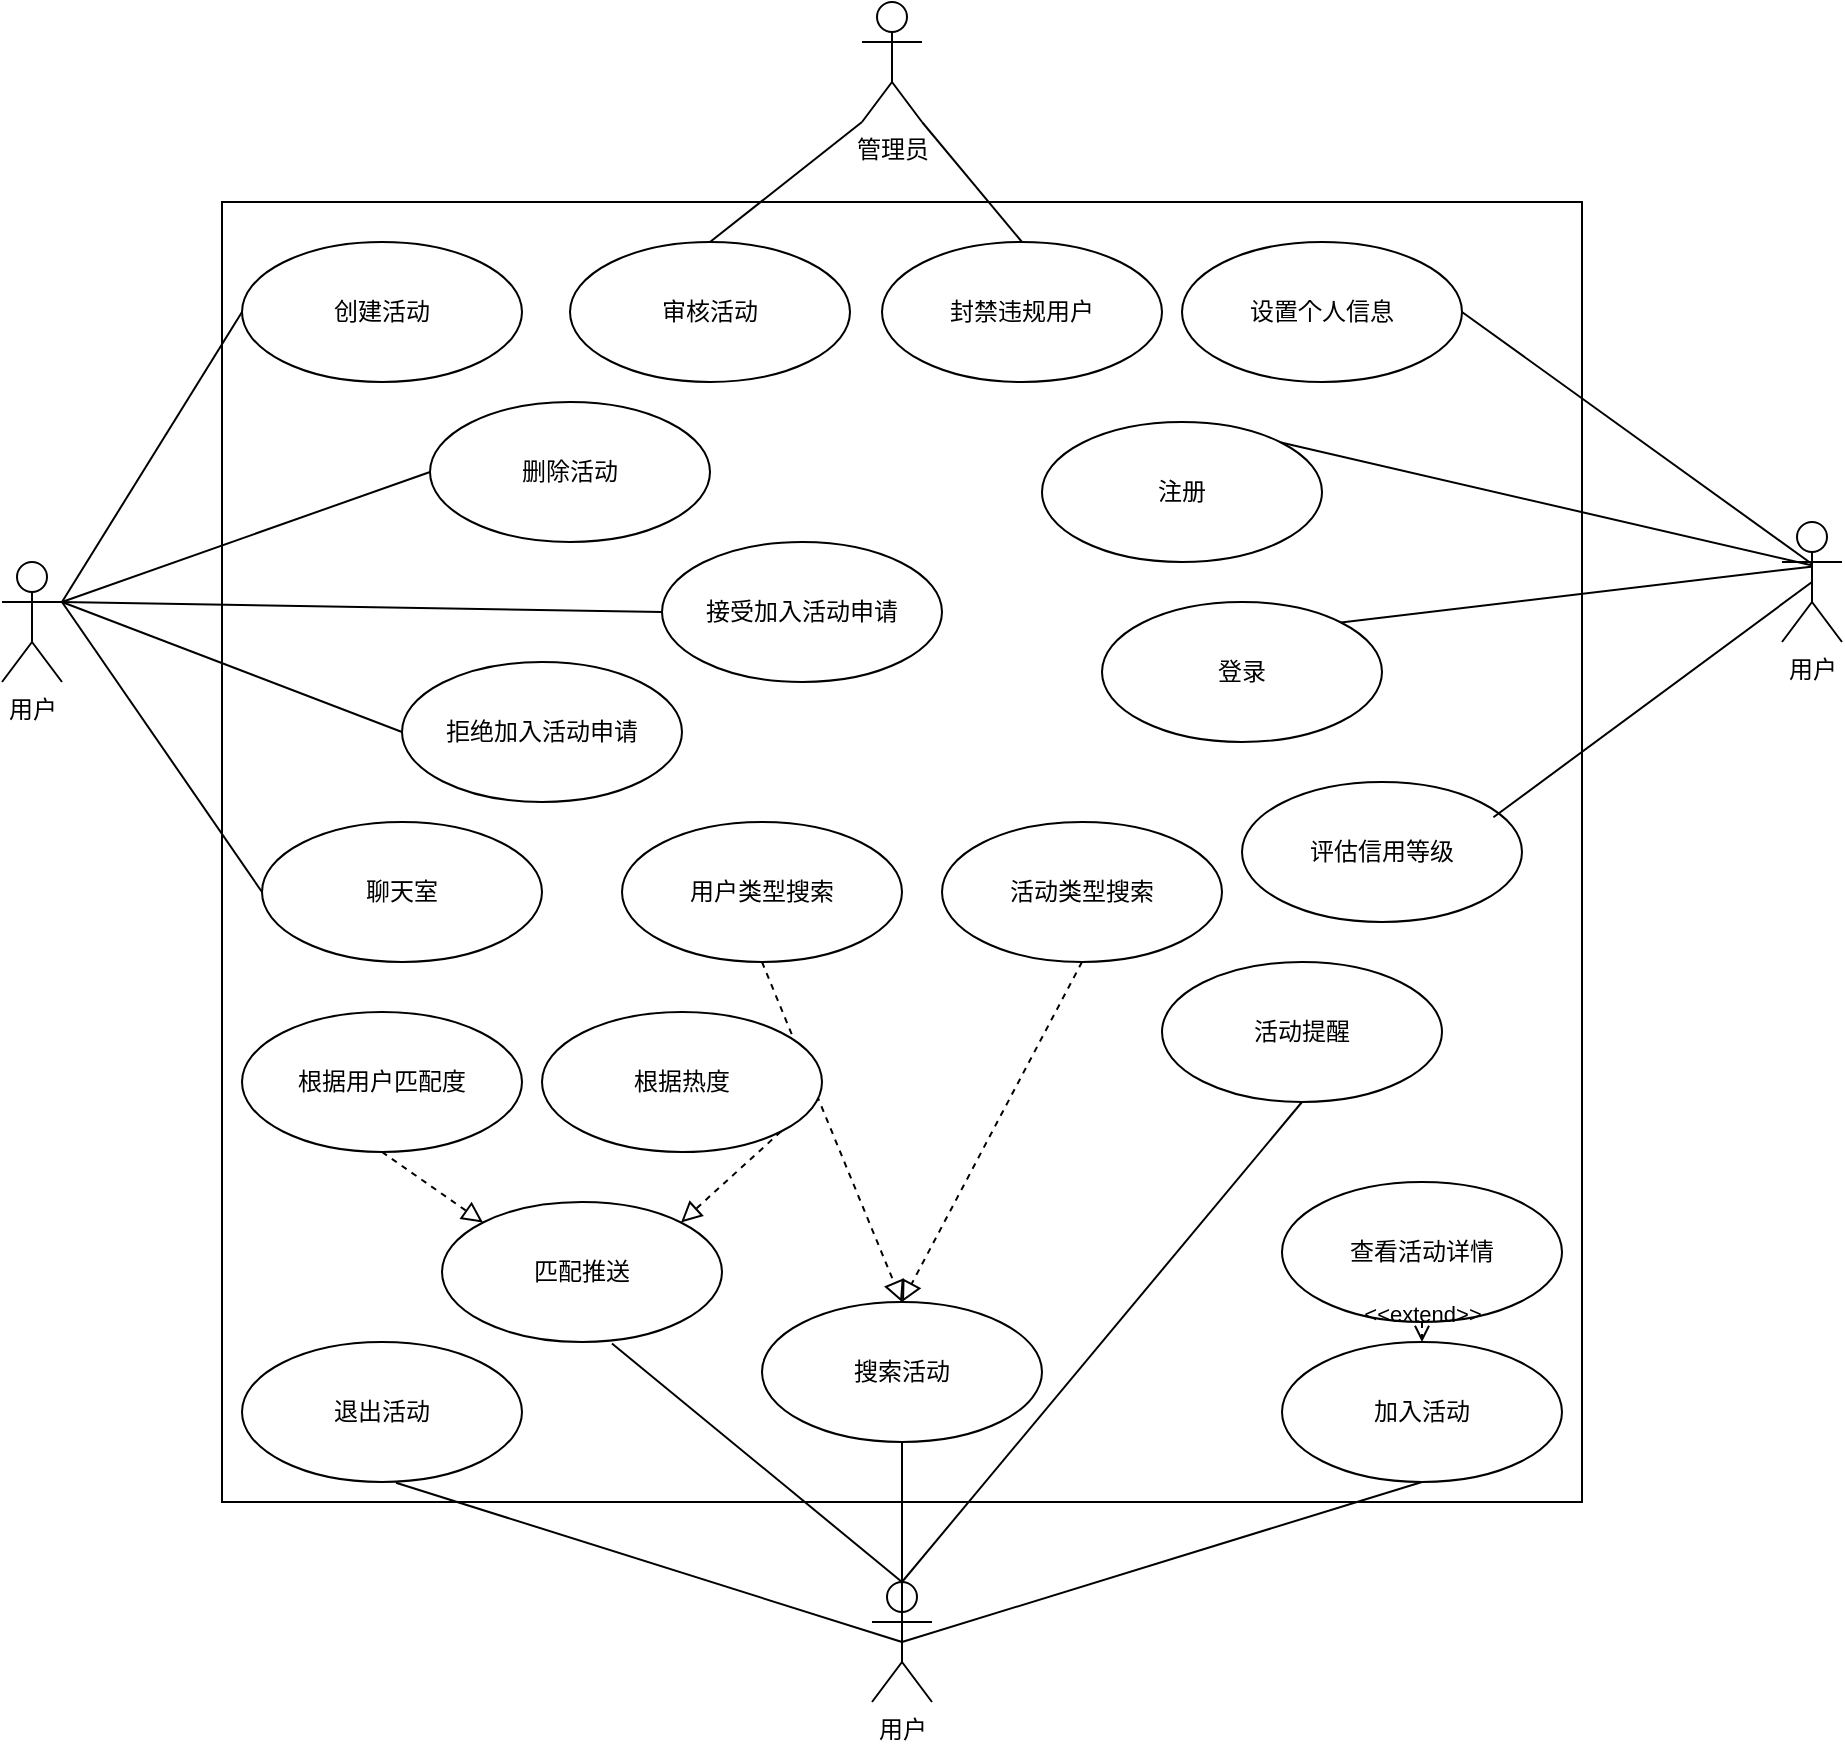 <mxfile version="26.1.1">
  <diagram name="第 1 页" id="dIg31AuSRGhhQoN508RZ">
    <mxGraphModel dx="1213" dy="768" grid="1" gridSize="10" guides="1" tooltips="1" connect="1" arrows="1" fold="1" page="1" pageScale="1" pageWidth="827" pageHeight="1169" math="0" shadow="0">
      <root>
        <mxCell id="0" />
        <mxCell id="1" parent="0" />
        <mxCell id="SAo0T7gmhGIYfKUNf4ec-3" value="" style="html=1;whiteSpace=wrap;" parent="1" vertex="1">
          <mxGeometry x="170" y="110" width="680" height="650" as="geometry" />
        </mxCell>
        <mxCell id="SAo0T7gmhGIYfKUNf4ec-5" value="用户" style="shape=umlActor;verticalLabelPosition=bottom;verticalAlign=top;html=1;" parent="1" vertex="1">
          <mxGeometry x="950" y="270" width="30" height="60" as="geometry" />
        </mxCell>
        <mxCell id="SAo0T7gmhGIYfKUNf4ec-6" value="登录" style="ellipse;whiteSpace=wrap;html=1;" parent="1" vertex="1">
          <mxGeometry x="610" y="310" width="140" height="70" as="geometry" />
        </mxCell>
        <mxCell id="SAo0T7gmhGIYfKUNf4ec-7" value="加入活动" style="ellipse;whiteSpace=wrap;html=1;" parent="1" vertex="1">
          <mxGeometry x="700" y="680" width="140" height="70" as="geometry" />
        </mxCell>
        <mxCell id="SAo0T7gmhGIYfKUNf4ec-8" value="创建活动" style="ellipse;whiteSpace=wrap;html=1;" parent="1" vertex="1">
          <mxGeometry x="180" y="130" width="140" height="70" as="geometry" />
        </mxCell>
        <mxCell id="SAo0T7gmhGIYfKUNf4ec-9" value="评估信用等级" style="ellipse;whiteSpace=wrap;html=1;" parent="1" vertex="1">
          <mxGeometry x="680" y="400" width="140" height="70" as="geometry" />
        </mxCell>
        <mxCell id="6mHeDIkiS--_ZNNADFWJ-5" value="聊天室" style="ellipse;whiteSpace=wrap;html=1;" parent="1" vertex="1">
          <mxGeometry x="190" y="420" width="140" height="70" as="geometry" />
        </mxCell>
        <mxCell id="6mHeDIkiS--_ZNNADFWJ-6" value="根据用户匹配度" style="ellipse;whiteSpace=wrap;html=1;" parent="1" vertex="1">
          <mxGeometry x="180" y="515" width="140" height="70" as="geometry" />
        </mxCell>
        <mxCell id="6mHeDIkiS--_ZNNADFWJ-7" value="活动类型搜索" style="ellipse;whiteSpace=wrap;html=1;" parent="1" vertex="1">
          <mxGeometry x="530" y="420" width="140" height="70" as="geometry" />
        </mxCell>
        <mxCell id="6mHeDIkiS--_ZNNADFWJ-8" value="匹配推送" style="ellipse;whiteSpace=wrap;html=1;" parent="1" vertex="1">
          <mxGeometry x="280" y="610" width="140" height="70" as="geometry" />
        </mxCell>
        <mxCell id="6mHeDIkiS--_ZNNADFWJ-9" value="活动提醒" style="ellipse;whiteSpace=wrap;html=1;" parent="1" vertex="1">
          <mxGeometry x="640" y="490" width="140" height="70" as="geometry" />
        </mxCell>
        <mxCell id="6mHeDIkiS--_ZNNADFWJ-17" value="用户类型搜索" style="ellipse;whiteSpace=wrap;html=1;" parent="1" vertex="1">
          <mxGeometry x="370" y="420" width="140" height="70" as="geometry" />
        </mxCell>
        <mxCell id="6mHeDIkiS--_ZNNADFWJ-18" value="注册" style="ellipse;whiteSpace=wrap;html=1;" parent="1" vertex="1">
          <mxGeometry x="580" y="220" width="140" height="70" as="geometry" />
        </mxCell>
        <mxCell id="6mHeDIkiS--_ZNNADFWJ-19" value="设置个人信息" style="ellipse;whiteSpace=wrap;html=1;" parent="1" vertex="1">
          <mxGeometry x="650" y="130" width="140" height="70" as="geometry" />
        </mxCell>
        <mxCell id="6mHeDIkiS--_ZNNADFWJ-21" value="用户" style="shape=umlActor;verticalLabelPosition=bottom;verticalAlign=top;html=1;" parent="1" vertex="1">
          <mxGeometry x="495" y="800" width="30" height="60" as="geometry" />
        </mxCell>
        <mxCell id="6mHeDIkiS--_ZNNADFWJ-27" value="" style="endArrow=none;html=1;rounded=0;entryX=0.486;entryY=0.372;entryDx=0;entryDy=0;entryPerimeter=0;exitX=1;exitY=0;exitDx=0;exitDy=0;" parent="1" source="SAo0T7gmhGIYfKUNf4ec-6" target="SAo0T7gmhGIYfKUNf4ec-5" edge="1">
          <mxGeometry width="50" height="50" relative="1" as="geometry">
            <mxPoint x="590" y="400" as="sourcePoint" />
            <mxPoint x="640" y="350" as="targetPoint" />
          </mxGeometry>
        </mxCell>
        <mxCell id="6mHeDIkiS--_ZNNADFWJ-28" value="" style="endArrow=none;html=1;rounded=0;exitX=1;exitY=0;exitDx=0;exitDy=0;entryX=0.506;entryY=0.362;entryDx=0;entryDy=0;entryPerimeter=0;" parent="1" source="6mHeDIkiS--_ZNNADFWJ-18" target="SAo0T7gmhGIYfKUNf4ec-5" edge="1">
          <mxGeometry width="50" height="50" relative="1" as="geometry">
            <mxPoint x="430" y="130" as="sourcePoint" />
            <mxPoint x="480" y="80" as="targetPoint" />
          </mxGeometry>
        </mxCell>
        <mxCell id="6mHeDIkiS--_ZNNADFWJ-31" value="搜索活动" style="ellipse;whiteSpace=wrap;html=1;" parent="1" vertex="1">
          <mxGeometry x="440" y="660" width="140" height="70" as="geometry" />
        </mxCell>
        <mxCell id="6mHeDIkiS--_ZNNADFWJ-46" value="" style="endArrow=none;html=1;rounded=0;entryX=0;entryY=0.5;entryDx=0;entryDy=0;exitX=1;exitY=0.333;exitDx=0;exitDy=0;exitPerimeter=0;" parent="1" source="6mHeDIkiS--_ZNNADFWJ-44" target="SAo0T7gmhGIYfKUNf4ec-8" edge="1">
          <mxGeometry width="50" height="50" relative="1" as="geometry">
            <mxPoint x="120" y="360" as="sourcePoint" />
            <mxPoint x="170" y="310" as="targetPoint" />
          </mxGeometry>
        </mxCell>
        <mxCell id="6mHeDIkiS--_ZNNADFWJ-48" value="退出活动" style="ellipse;whiteSpace=wrap;html=1;" parent="1" vertex="1">
          <mxGeometry x="180" y="680" width="140" height="70" as="geometry" />
        </mxCell>
        <mxCell id="6mHeDIkiS--_ZNNADFWJ-49" value="接受加入活动申请" style="ellipse;whiteSpace=wrap;html=1;" parent="1" vertex="1">
          <mxGeometry x="390" y="280" width="140" height="70" as="geometry" />
        </mxCell>
        <mxCell id="6mHeDIkiS--_ZNNADFWJ-51" value="拒绝加入活动申请" style="ellipse;whiteSpace=wrap;html=1;" parent="1" vertex="1">
          <mxGeometry x="260" y="340" width="140" height="70" as="geometry" />
        </mxCell>
        <mxCell id="6mHeDIkiS--_ZNNADFWJ-52" value="" style="endArrow=none;html=1;rounded=0;exitX=1;exitY=0.333;exitDx=0;exitDy=0;exitPerimeter=0;entryX=0;entryY=0.5;entryDx=0;entryDy=0;" parent="1" source="6mHeDIkiS--_ZNNADFWJ-44" target="6mHeDIkiS--_ZNNADFWJ-49" edge="1">
          <mxGeometry width="50" height="50" relative="1" as="geometry">
            <mxPoint x="120" y="340" as="sourcePoint" />
            <mxPoint x="170" y="290" as="targetPoint" />
          </mxGeometry>
        </mxCell>
        <mxCell id="6mHeDIkiS--_ZNNADFWJ-53" value="" style="endArrow=none;html=1;rounded=0;entryX=0;entryY=0.5;entryDx=0;entryDy=0;exitX=1;exitY=0.333;exitDx=0;exitDy=0;exitPerimeter=0;" parent="1" source="6mHeDIkiS--_ZNNADFWJ-44" target="6mHeDIkiS--_ZNNADFWJ-51" edge="1">
          <mxGeometry width="50" height="50" relative="1" as="geometry">
            <mxPoint x="80" y="290" as="sourcePoint" />
            <mxPoint x="170" y="360" as="targetPoint" />
          </mxGeometry>
        </mxCell>
        <mxCell id="6mHeDIkiS--_ZNNADFWJ-44" value="用户" style="shape=umlActor;verticalLabelPosition=bottom;verticalAlign=top;html=1;" parent="1" vertex="1">
          <mxGeometry x="60" y="290" width="30" height="60" as="geometry" />
        </mxCell>
        <mxCell id="6mHeDIkiS--_ZNNADFWJ-60" value="" style="endArrow=none;html=1;rounded=0;entryX=1;entryY=0.333;entryDx=0;entryDy=0;entryPerimeter=0;exitX=0;exitY=0.5;exitDx=0;exitDy=0;" parent="1" source="6mHeDIkiS--_ZNNADFWJ-5" target="6mHeDIkiS--_ZNNADFWJ-44" edge="1">
          <mxGeometry width="50" height="50" relative="1" as="geometry">
            <mxPoint x="60" y="290" as="sourcePoint" />
            <mxPoint x="110" y="240" as="targetPoint" />
          </mxGeometry>
        </mxCell>
        <mxCell id="6mHeDIkiS--_ZNNADFWJ-63" value="" style="endArrow=none;html=1;rounded=0;entryX=0.5;entryY=1;entryDx=0;entryDy=0;exitX=0.5;exitY=0;exitDx=0;exitDy=0;exitPerimeter=0;" parent="1" source="6mHeDIkiS--_ZNNADFWJ-21" target="6mHeDIkiS--_ZNNADFWJ-9" edge="1">
          <mxGeometry width="50" height="50" relative="1" as="geometry">
            <mxPoint x="515" y="470" as="sourcePoint" />
            <mxPoint x="530" y="430" as="targetPoint" />
          </mxGeometry>
        </mxCell>
        <mxCell id="6mHeDIkiS--_ZNNADFWJ-64" value="" style="endArrow=none;html=1;rounded=0;entryX=0.5;entryY=1;entryDx=0;entryDy=0;exitX=0.5;exitY=0.5;exitDx=0;exitDy=0;exitPerimeter=0;" parent="1" source="6mHeDIkiS--_ZNNADFWJ-21" target="SAo0T7gmhGIYfKUNf4ec-7" edge="1">
          <mxGeometry width="50" height="50" relative="1" as="geometry">
            <mxPoint x="590" y="850" as="sourcePoint" />
            <mxPoint x="640" y="800" as="targetPoint" />
          </mxGeometry>
        </mxCell>
        <mxCell id="6mHeDIkiS--_ZNNADFWJ-65" value="" style="endArrow=none;html=1;rounded=0;entryX=0.5;entryY=0.5;entryDx=0;entryDy=0;entryPerimeter=0;exitX=0.55;exitY=1.005;exitDx=0;exitDy=0;exitPerimeter=0;" parent="1" source="6mHeDIkiS--_ZNNADFWJ-48" target="6mHeDIkiS--_ZNNADFWJ-21" edge="1">
          <mxGeometry width="50" height="50" relative="1" as="geometry">
            <mxPoint x="330" y="880" as="sourcePoint" />
            <mxPoint x="380" y="830" as="targetPoint" />
          </mxGeometry>
        </mxCell>
        <mxCell id="6mHeDIkiS--_ZNNADFWJ-66" value="" style="endArrow=none;html=1;rounded=0;entryX=0.5;entryY=0.5;entryDx=0;entryDy=0;entryPerimeter=0;exitX=0.5;exitY=1;exitDx=0;exitDy=0;" parent="1" source="6mHeDIkiS--_ZNNADFWJ-31" target="6mHeDIkiS--_ZNNADFWJ-21" edge="1">
          <mxGeometry width="50" height="50" relative="1" as="geometry">
            <mxPoint x="620" y="870" as="sourcePoint" />
            <mxPoint x="670" y="820" as="targetPoint" />
          </mxGeometry>
        </mxCell>
        <mxCell id="6mHeDIkiS--_ZNNADFWJ-67" value="" style="endArrow=none;html=1;rounded=0;exitX=0.898;exitY=0.252;exitDx=0;exitDy=0;exitPerimeter=0;entryX=0.5;entryY=0.5;entryDx=0;entryDy=0;entryPerimeter=0;" parent="1" source="SAo0T7gmhGIYfKUNf4ec-9" target="SAo0T7gmhGIYfKUNf4ec-5" edge="1">
          <mxGeometry width="50" height="50" relative="1" as="geometry">
            <mxPoint x="700" y="520" as="sourcePoint" />
            <mxPoint x="960" y="160" as="targetPoint" />
          </mxGeometry>
        </mxCell>
        <mxCell id="6mHeDIkiS--_ZNNADFWJ-68" value="" style="endArrow=none;html=1;rounded=0;entryX=0.5;entryY=0.35;entryDx=0;entryDy=0;entryPerimeter=0;exitX=1;exitY=0.5;exitDx=0;exitDy=0;" parent="1" source="6mHeDIkiS--_ZNNADFWJ-19" target="SAo0T7gmhGIYfKUNf4ec-5" edge="1">
          <mxGeometry width="50" height="50" relative="1" as="geometry">
            <mxPoint x="510" y="140" as="sourcePoint" />
            <mxPoint x="560" y="90" as="targetPoint" />
          </mxGeometry>
        </mxCell>
        <mxCell id="6mHeDIkiS--_ZNNADFWJ-69" value="删除活动" style="ellipse;whiteSpace=wrap;html=1;" parent="1" vertex="1">
          <mxGeometry x="274" y="210" width="140" height="70" as="geometry" />
        </mxCell>
        <mxCell id="6mHeDIkiS--_ZNNADFWJ-70" value="" style="endArrow=none;html=1;rounded=0;entryX=1;entryY=0.333;entryDx=0;entryDy=0;entryPerimeter=0;exitX=0;exitY=0.5;exitDx=0;exitDy=0;" parent="1" source="6mHeDIkiS--_ZNNADFWJ-69" target="6mHeDIkiS--_ZNNADFWJ-44" edge="1">
          <mxGeometry width="50" height="50" relative="1" as="geometry">
            <mxPoint x="50" y="460" as="sourcePoint" />
            <mxPoint x="100" y="410" as="targetPoint" />
          </mxGeometry>
        </mxCell>
        <mxCell id="6mHeDIkiS--_ZNNADFWJ-72" value="" style="endArrow=block;startArrow=none;endFill=0;startFill=0;endSize=8;html=1;verticalAlign=bottom;dashed=1;labelBackgroundColor=none;rounded=0;entryX=0.5;entryY=0;entryDx=0;entryDy=0;exitX=0.5;exitY=1;exitDx=0;exitDy=0;" parent="1" source="6mHeDIkiS--_ZNNADFWJ-17" target="6mHeDIkiS--_ZNNADFWJ-31" edge="1">
          <mxGeometry width="160" relative="1" as="geometry">
            <mxPoint x="470" y="660" as="sourcePoint" />
            <mxPoint x="630" y="660" as="targetPoint" />
          </mxGeometry>
        </mxCell>
        <mxCell id="6mHeDIkiS--_ZNNADFWJ-73" value="" style="endArrow=block;startArrow=none;endFill=0;startFill=0;endSize=8;html=1;verticalAlign=bottom;dashed=1;labelBackgroundColor=none;rounded=0;exitX=0.5;exitY=1;exitDx=0;exitDy=0;entryX=0.5;entryY=0;entryDx=0;entryDy=0;" parent="1" source="6mHeDIkiS--_ZNNADFWJ-7" target="6mHeDIkiS--_ZNNADFWJ-31" edge="1">
          <mxGeometry width="160" relative="1" as="geometry">
            <mxPoint x="520" y="660" as="sourcePoint" />
            <mxPoint x="500" y="680" as="targetPoint" />
          </mxGeometry>
        </mxCell>
        <mxCell id="6AMmz0JQdBcwEtzWQx8X-1" value="" style="endArrow=none;html=1;rounded=0;entryX=0.607;entryY=1.01;entryDx=0;entryDy=0;entryPerimeter=0;" edge="1" parent="1" target="6mHeDIkiS--_ZNNADFWJ-8">
          <mxGeometry width="50" height="50" relative="1" as="geometry">
            <mxPoint x="510" y="800" as="sourcePoint" />
            <mxPoint x="270" y="650" as="targetPoint" />
          </mxGeometry>
        </mxCell>
        <mxCell id="6AMmz0JQdBcwEtzWQx8X-3" value="查看活动详情" style="ellipse;whiteSpace=wrap;html=1;" vertex="1" parent="1">
          <mxGeometry x="700" y="600" width="140" height="70" as="geometry" />
        </mxCell>
        <mxCell id="6AMmz0JQdBcwEtzWQx8X-5" value="&amp;lt;&amp;lt;extend&amp;gt;&amp;gt;" style="html=1;verticalAlign=bottom;labelBackgroundColor=none;endArrow=open;endFill=0;dashed=1;rounded=0;entryX=0.5;entryY=0;entryDx=0;entryDy=0;exitX=0.5;exitY=1;exitDx=0;exitDy=0;" edge="1" parent="1" source="6AMmz0JQdBcwEtzWQx8X-3" target="SAo0T7gmhGIYfKUNf4ec-7">
          <mxGeometry width="160" relative="1" as="geometry">
            <mxPoint x="920" y="670" as="sourcePoint" />
            <mxPoint x="1080" y="670" as="targetPoint" />
          </mxGeometry>
        </mxCell>
        <mxCell id="6AMmz0JQdBcwEtzWQx8X-6" value="" style="endArrow=block;startArrow=none;endFill=0;startFill=0;endSize=8;html=1;verticalAlign=bottom;dashed=1;labelBackgroundColor=none;rounded=0;entryX=0;entryY=0;entryDx=0;entryDy=0;exitX=0.5;exitY=1;exitDx=0;exitDy=0;" edge="1" parent="1" source="6mHeDIkiS--_ZNNADFWJ-6" target="6mHeDIkiS--_ZNNADFWJ-8">
          <mxGeometry width="160" relative="1" as="geometry">
            <mxPoint x="90" y="620" as="sourcePoint" />
            <mxPoint x="250" y="620" as="targetPoint" />
          </mxGeometry>
        </mxCell>
        <mxCell id="6AMmz0JQdBcwEtzWQx8X-7" value="根据热度" style="ellipse;whiteSpace=wrap;html=1;" vertex="1" parent="1">
          <mxGeometry x="330" y="515" width="140" height="70" as="geometry" />
        </mxCell>
        <mxCell id="6AMmz0JQdBcwEtzWQx8X-8" value="" style="endArrow=block;startArrow=none;endFill=0;startFill=0;endSize=8;html=1;verticalAlign=bottom;dashed=1;labelBackgroundColor=none;rounded=0;entryX=1;entryY=0;entryDx=0;entryDy=0;exitX=1;exitY=1;exitDx=0;exitDy=0;" edge="1" parent="1" source="6AMmz0JQdBcwEtzWQx8X-7" target="6mHeDIkiS--_ZNNADFWJ-8">
          <mxGeometry width="160" relative="1" as="geometry">
            <mxPoint x="350" y="600" as="sourcePoint" />
            <mxPoint x="510" y="600" as="targetPoint" />
          </mxGeometry>
        </mxCell>
        <mxCell id="6AMmz0JQdBcwEtzWQx8X-9" value="管理员" style="shape=umlActor;verticalLabelPosition=bottom;verticalAlign=top;html=1;" vertex="1" parent="1">
          <mxGeometry x="490" y="10" width="30" height="60" as="geometry" />
        </mxCell>
        <mxCell id="6AMmz0JQdBcwEtzWQx8X-10" value="审核活动" style="ellipse;whiteSpace=wrap;html=1;" vertex="1" parent="1">
          <mxGeometry x="344" y="130" width="140" height="70" as="geometry" />
        </mxCell>
        <mxCell id="6AMmz0JQdBcwEtzWQx8X-11" value="封禁违规用户" style="ellipse;whiteSpace=wrap;html=1;" vertex="1" parent="1">
          <mxGeometry x="500" y="130" width="140" height="70" as="geometry" />
        </mxCell>
        <mxCell id="6AMmz0JQdBcwEtzWQx8X-12" value="" style="endArrow=none;html=1;rounded=0;entryX=0;entryY=1;entryDx=0;entryDy=0;entryPerimeter=0;exitX=0.5;exitY=0;exitDx=0;exitDy=0;" edge="1" parent="1" source="6AMmz0JQdBcwEtzWQx8X-10" target="6AMmz0JQdBcwEtzWQx8X-9">
          <mxGeometry width="50" height="50" relative="1" as="geometry">
            <mxPoint x="430" y="130" as="sourcePoint" />
            <mxPoint x="480" y="80" as="targetPoint" />
          </mxGeometry>
        </mxCell>
        <mxCell id="6AMmz0JQdBcwEtzWQx8X-13" value="" style="endArrow=none;html=1;rounded=0;entryX=1;entryY=1;entryDx=0;entryDy=0;entryPerimeter=0;exitX=0.5;exitY=0;exitDx=0;exitDy=0;" edge="1" parent="1" source="6AMmz0JQdBcwEtzWQx8X-11" target="6AMmz0JQdBcwEtzWQx8X-9">
          <mxGeometry width="50" height="50" relative="1" as="geometry">
            <mxPoint x="580" y="140" as="sourcePoint" />
            <mxPoint x="630" y="90" as="targetPoint" />
          </mxGeometry>
        </mxCell>
      </root>
    </mxGraphModel>
  </diagram>
</mxfile>
